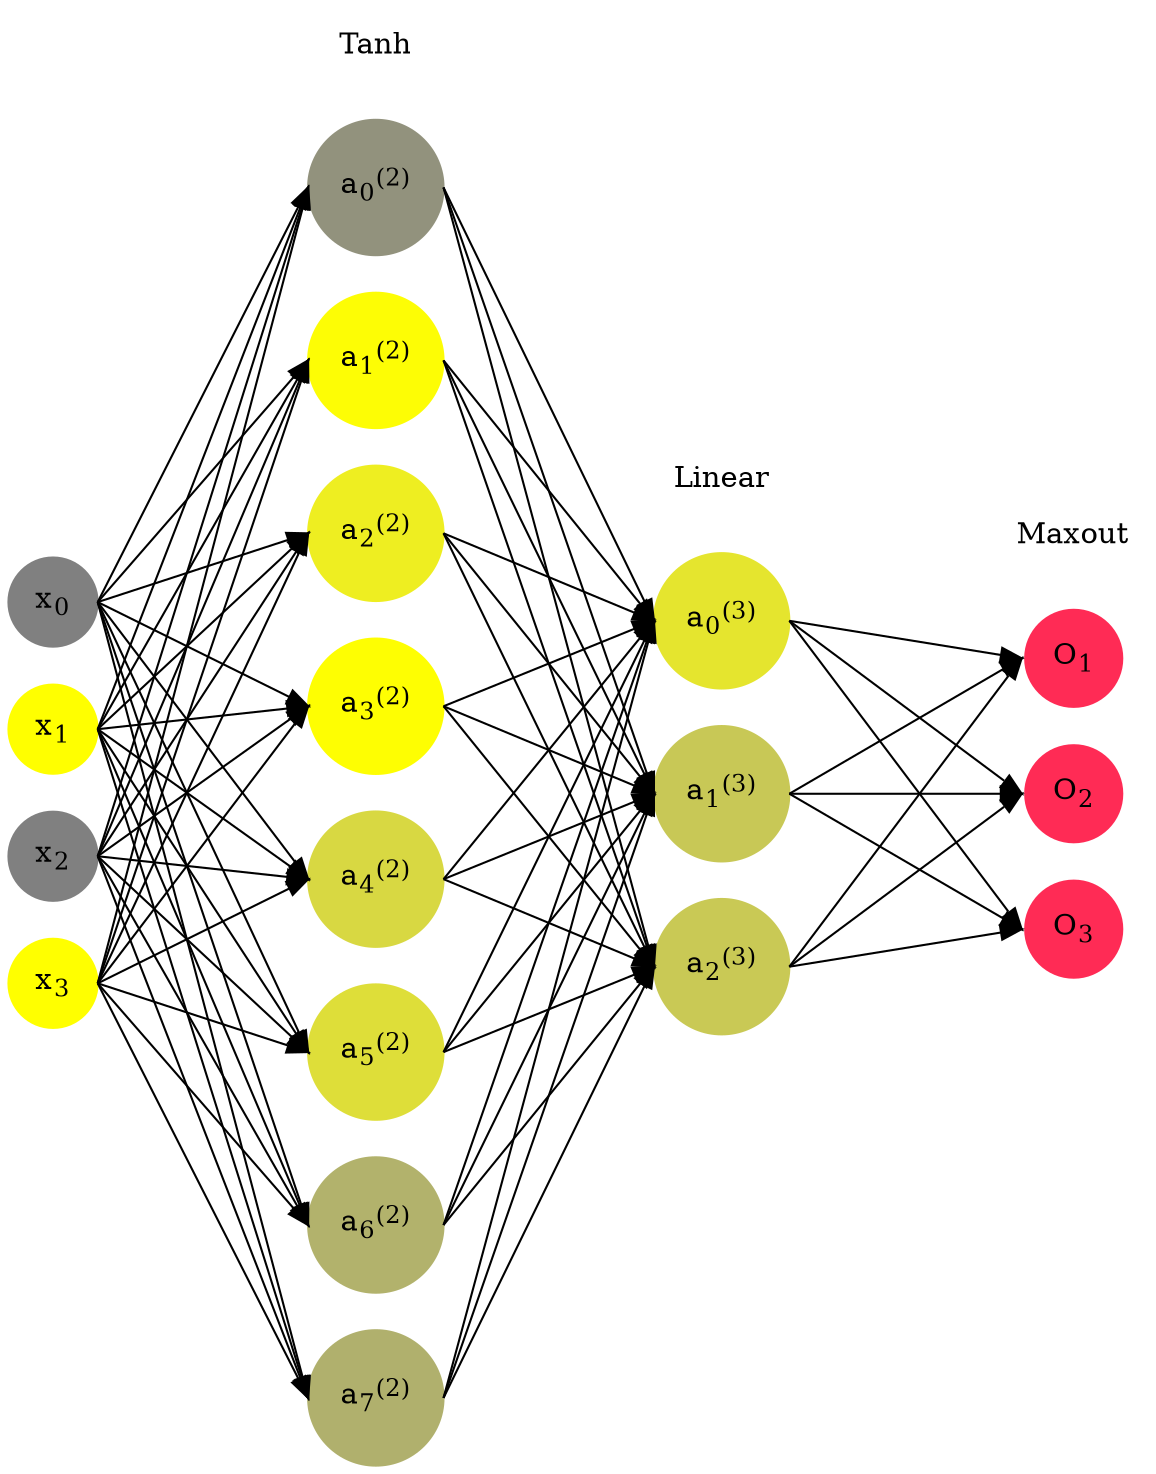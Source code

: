 digraph G {
	rankdir = LR;
	splines=false;
	edge[style=invis];
	ranksep= 1.4;
	{
	node [shape=circle, color="0.1667, 0.0, 0.5", style=filled, fillcolor="0.1667, 0.0, 0.5"];
	x0 [label=<x<sub>0</sub>>];
	}
	{
	node [shape=circle, color="0.1667, 1.0, 1.0", style=filled, fillcolor="0.1667, 1.0, 1.0"];
	x1 [label=<x<sub>1</sub>>];
	}
	{
	node [shape=circle, color="0.1667, 0.0, 0.5", style=filled, fillcolor="0.1667, 0.0, 0.5"];
	x2 [label=<x<sub>2</sub>>];
	}
	{
	node [shape=circle, color="0.1667, 1.0, 1.0", style=filled, fillcolor="0.1667, 1.0, 1.0"];
	x3 [label=<x<sub>3</sub>>];
	}
	{
	node [shape=circle, color="0.1667, 0.144374, 0.572187", style=filled, fillcolor="0.1667, 0.144374, 0.572187"];
	a02 [label=<a<sub>0</sub><sup>(2)</sup>>];
	}
	{
	node [shape=circle, color="0.1667, 0.978349, 0.989175", style=filled, fillcolor="0.1667, 0.978349, 0.989175"];
	a12 [label=<a<sub>1</sub><sup>(2)</sup>>];
	}
	{
	node [shape=circle, color="0.1667, 0.861192, 0.930596", style=filled, fillcolor="0.1667, 0.861192, 0.930596"];
	a22 [label=<a<sub>2</sub><sup>(2)</sup>>];
	}
	{
	node [shape=circle, color="0.1667, 0.989383, 0.994691", style=filled, fillcolor="0.1667, 0.989383, 0.994691"];
	a32 [label=<a<sub>3</sub><sup>(2)</sup>>];
	}
	{
	node [shape=circle, color="0.1667, 0.692551, 0.846275", style=filled, fillcolor="0.1667, 0.692551, 0.846275"];
	a42 [label=<a<sub>4</sub><sup>(2)</sup>>];
	}
	{
	node [shape=circle, color="0.1667, 0.740331, 0.870165", style=filled, fillcolor="0.1667, 0.740331, 0.870165"];
	a52 [label=<a<sub>5</sub><sup>(2)</sup>>];
	}
	{
	node [shape=circle, color="0.1667, 0.394795, 0.697398", style=filled, fillcolor="0.1667, 0.394795, 0.697398"];
	a62 [label=<a<sub>6</sub><sup>(2)</sup>>];
	}
	{
	node [shape=circle, color="0.1667, 0.380128, 0.690064", style=filled, fillcolor="0.1667, 0.380128, 0.690064"];
	a72 [label=<a<sub>7</sub><sup>(2)</sup>>];
	}
	{
	node [shape=circle, color="0.1667, 0.796773, 0.898386", style=filled, fillcolor="0.1667, 0.796773, 0.898386"];
	a03 [label=<a<sub>0</sub><sup>(3)</sup>>];
	}
	{
	node [shape=circle, color="0.1667, 0.566810, 0.783405", style=filled, fillcolor="0.1667, 0.566810, 0.783405"];
	a13 [label=<a<sub>1</sub><sup>(3)</sup>>];
	}
	{
	node [shape=circle, color="0.1667, 0.576814, 0.788407", style=filled, fillcolor="0.1667, 0.576814, 0.788407"];
	a23 [label=<a<sub>2</sub><sup>(3)</sup>>];
	}
	{
	node [shape=circle, color="0.9667, 0.83, 1.0", style=filled, fillcolor="0.9667, 0.83, 1.0"];
	O1 [label=<O<sub>1</sub>>];
	}
	{
	node [shape=circle, color="0.9667, 0.83, 1.0", style=filled, fillcolor="0.9667, 0.83, 1.0"];
	O2 [label=<O<sub>2</sub>>];
	}
	{
	node [shape=circle, color="0.9667, 0.83, 1.0", style=filled, fillcolor="0.9667, 0.83, 1.0"];
	O3 [label=<O<sub>3</sub>>];
	}
	{
	rank=same;
	x0->x1->x2->x3;
	}
	{
	rank=same;
	a02->a12->a22->a32->a42->a52->a62->a72;
	}
	{
	rank=same;
	a03->a13->a23;
	}
	{
	rank=same;
	O1->O2->O3;
	}
	l1 [shape=plaintext,label="Tanh"];
	l1->a02;
	{rank=same; l1;a02};
	l2 [shape=plaintext,label="Linear"];
	l2->a03;
	{rank=same; l2;a03};
	l3 [shape=plaintext,label="Maxout"];
	l3->O1;
	{rank=same; l3;O1};
edge[style=solid, tailport=e, headport=w];
	{x0;x1;x2;x3} -> {a02;a12;a22;a32;a42;a52;a62;a72};
	{a02;a12;a22;a32;a42;a52;a62;a72} -> {a03;a13;a23};
	{a03;a13;a23} -> {O1,O2,O3};
}